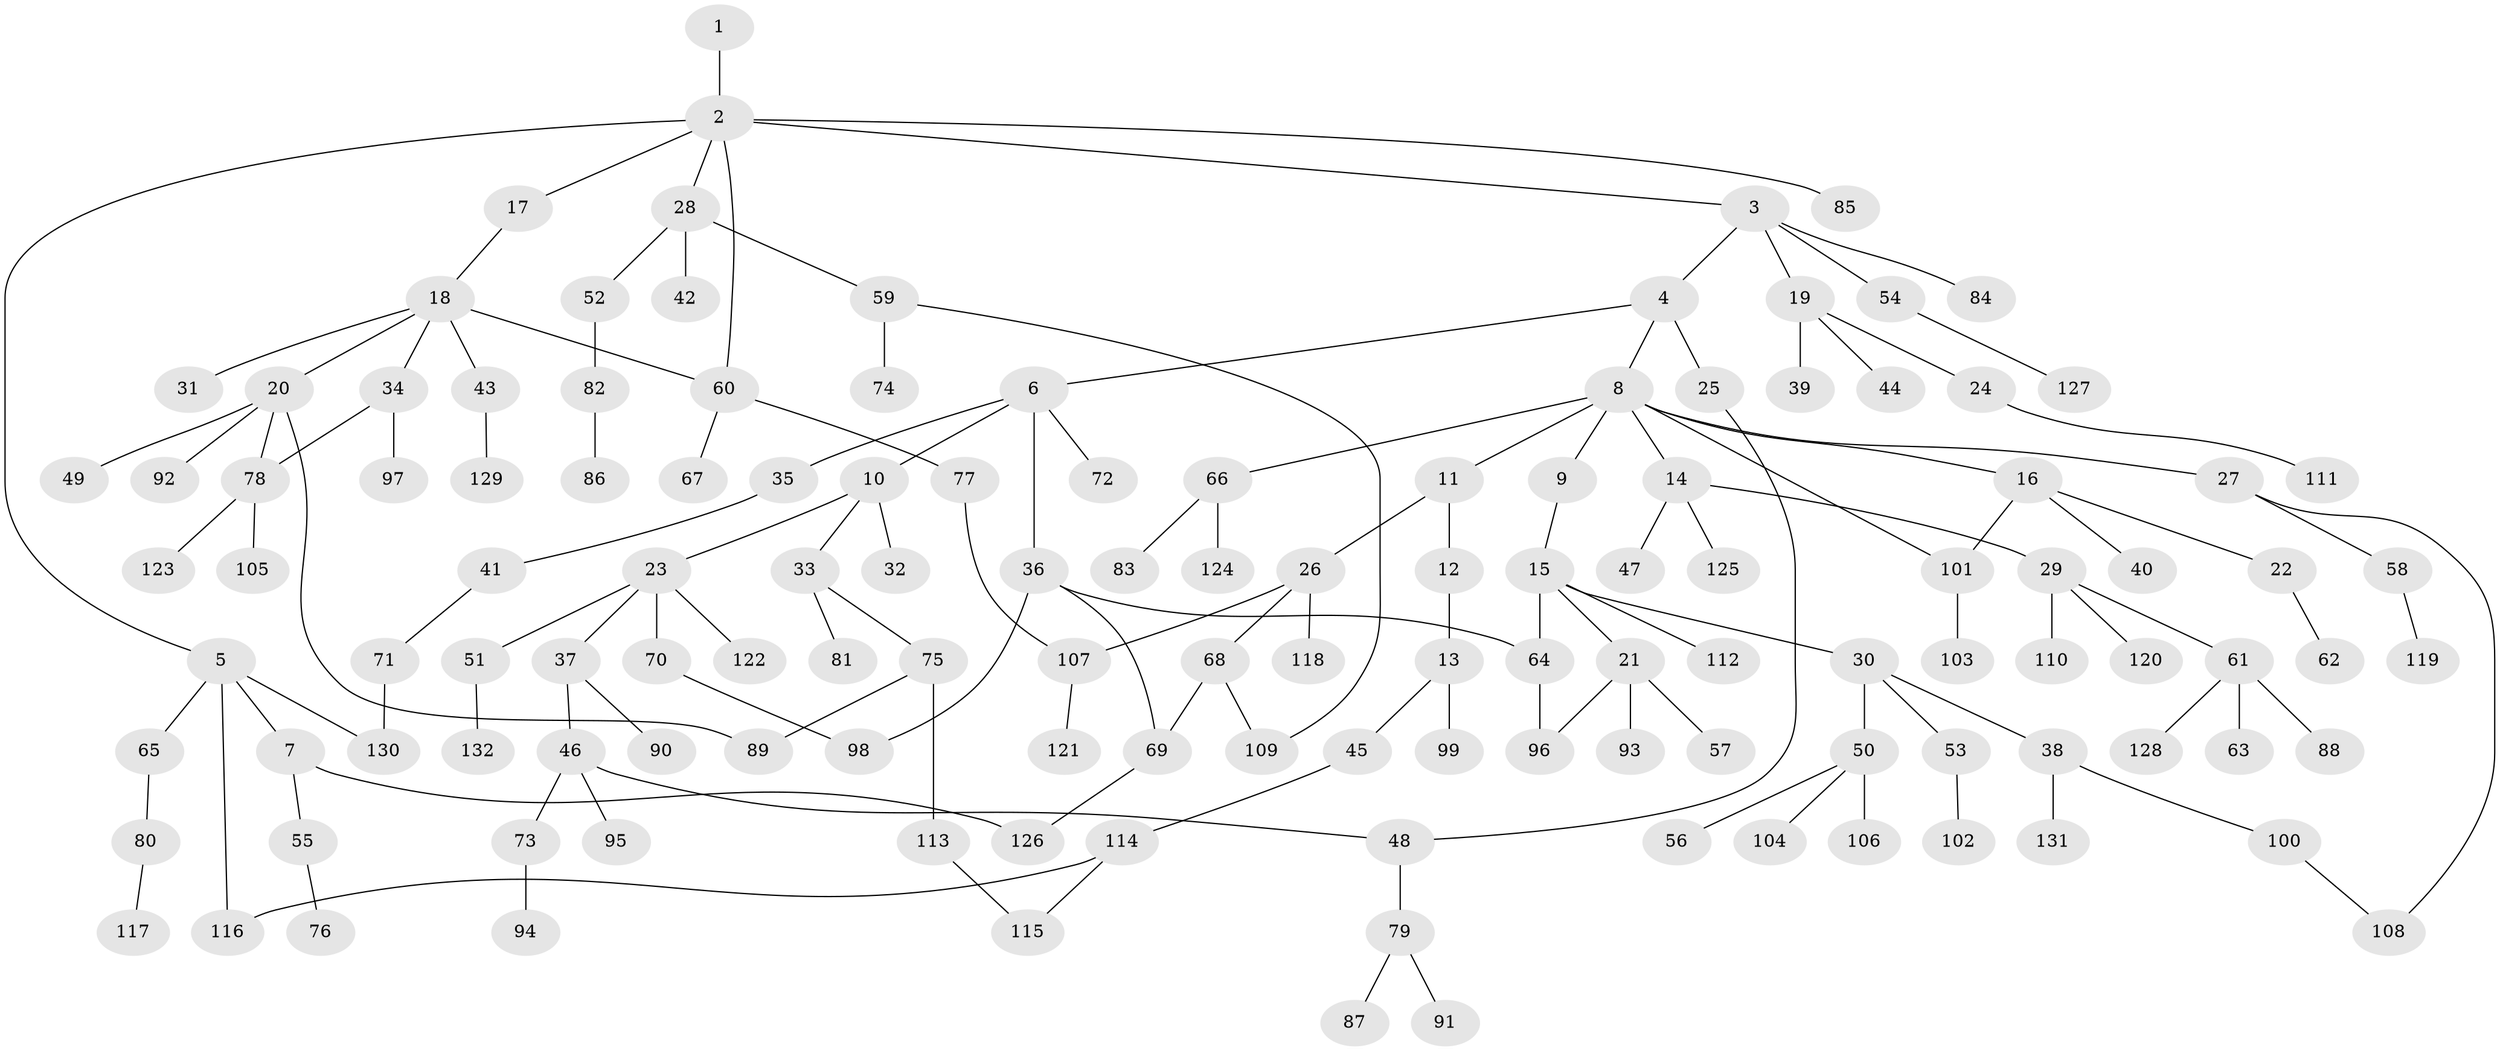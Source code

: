 // Generated by graph-tools (version 1.1) at 2025/34/03/09/25 02:34:32]
// undirected, 132 vertices, 147 edges
graph export_dot {
graph [start="1"]
  node [color=gray90,style=filled];
  1;
  2;
  3;
  4;
  5;
  6;
  7;
  8;
  9;
  10;
  11;
  12;
  13;
  14;
  15;
  16;
  17;
  18;
  19;
  20;
  21;
  22;
  23;
  24;
  25;
  26;
  27;
  28;
  29;
  30;
  31;
  32;
  33;
  34;
  35;
  36;
  37;
  38;
  39;
  40;
  41;
  42;
  43;
  44;
  45;
  46;
  47;
  48;
  49;
  50;
  51;
  52;
  53;
  54;
  55;
  56;
  57;
  58;
  59;
  60;
  61;
  62;
  63;
  64;
  65;
  66;
  67;
  68;
  69;
  70;
  71;
  72;
  73;
  74;
  75;
  76;
  77;
  78;
  79;
  80;
  81;
  82;
  83;
  84;
  85;
  86;
  87;
  88;
  89;
  90;
  91;
  92;
  93;
  94;
  95;
  96;
  97;
  98;
  99;
  100;
  101;
  102;
  103;
  104;
  105;
  106;
  107;
  108;
  109;
  110;
  111;
  112;
  113;
  114;
  115;
  116;
  117;
  118;
  119;
  120;
  121;
  122;
  123;
  124;
  125;
  126;
  127;
  128;
  129;
  130;
  131;
  132;
  1 -- 2;
  2 -- 3;
  2 -- 5;
  2 -- 17;
  2 -- 28;
  2 -- 85;
  2 -- 60;
  3 -- 4;
  3 -- 19;
  3 -- 54;
  3 -- 84;
  4 -- 6;
  4 -- 8;
  4 -- 25;
  5 -- 7;
  5 -- 65;
  5 -- 116;
  5 -- 130;
  6 -- 10;
  6 -- 35;
  6 -- 36;
  6 -- 72;
  7 -- 55;
  7 -- 126;
  8 -- 9;
  8 -- 11;
  8 -- 14;
  8 -- 16;
  8 -- 27;
  8 -- 66;
  8 -- 101;
  9 -- 15;
  10 -- 23;
  10 -- 32;
  10 -- 33;
  11 -- 12;
  11 -- 26;
  12 -- 13;
  13 -- 45;
  13 -- 99;
  14 -- 29;
  14 -- 47;
  14 -- 125;
  15 -- 21;
  15 -- 30;
  15 -- 112;
  15 -- 64;
  16 -- 22;
  16 -- 40;
  16 -- 101;
  17 -- 18;
  18 -- 20;
  18 -- 31;
  18 -- 34;
  18 -- 43;
  18 -- 60;
  19 -- 24;
  19 -- 39;
  19 -- 44;
  20 -- 49;
  20 -- 78;
  20 -- 89;
  20 -- 92;
  21 -- 57;
  21 -- 93;
  21 -- 96;
  22 -- 62;
  23 -- 37;
  23 -- 51;
  23 -- 70;
  23 -- 122;
  24 -- 111;
  25 -- 48;
  26 -- 68;
  26 -- 107;
  26 -- 118;
  27 -- 58;
  27 -- 108;
  28 -- 42;
  28 -- 52;
  28 -- 59;
  29 -- 61;
  29 -- 110;
  29 -- 120;
  30 -- 38;
  30 -- 50;
  30 -- 53;
  33 -- 75;
  33 -- 81;
  34 -- 97;
  34 -- 78;
  35 -- 41;
  36 -- 64;
  36 -- 69;
  36 -- 98;
  37 -- 46;
  37 -- 90;
  38 -- 100;
  38 -- 131;
  41 -- 71;
  43 -- 129;
  45 -- 114;
  46 -- 48;
  46 -- 73;
  46 -- 95;
  48 -- 79;
  50 -- 56;
  50 -- 104;
  50 -- 106;
  51 -- 132;
  52 -- 82;
  53 -- 102;
  54 -- 127;
  55 -- 76;
  58 -- 119;
  59 -- 74;
  59 -- 109;
  60 -- 67;
  60 -- 77;
  61 -- 63;
  61 -- 88;
  61 -- 128;
  64 -- 96;
  65 -- 80;
  66 -- 83;
  66 -- 124;
  68 -- 109;
  68 -- 69;
  69 -- 126;
  70 -- 98;
  71 -- 130;
  73 -- 94;
  75 -- 113;
  75 -- 89;
  77 -- 107;
  78 -- 105;
  78 -- 123;
  79 -- 87;
  79 -- 91;
  80 -- 117;
  82 -- 86;
  100 -- 108;
  101 -- 103;
  107 -- 121;
  113 -- 115;
  114 -- 116;
  114 -- 115;
}

